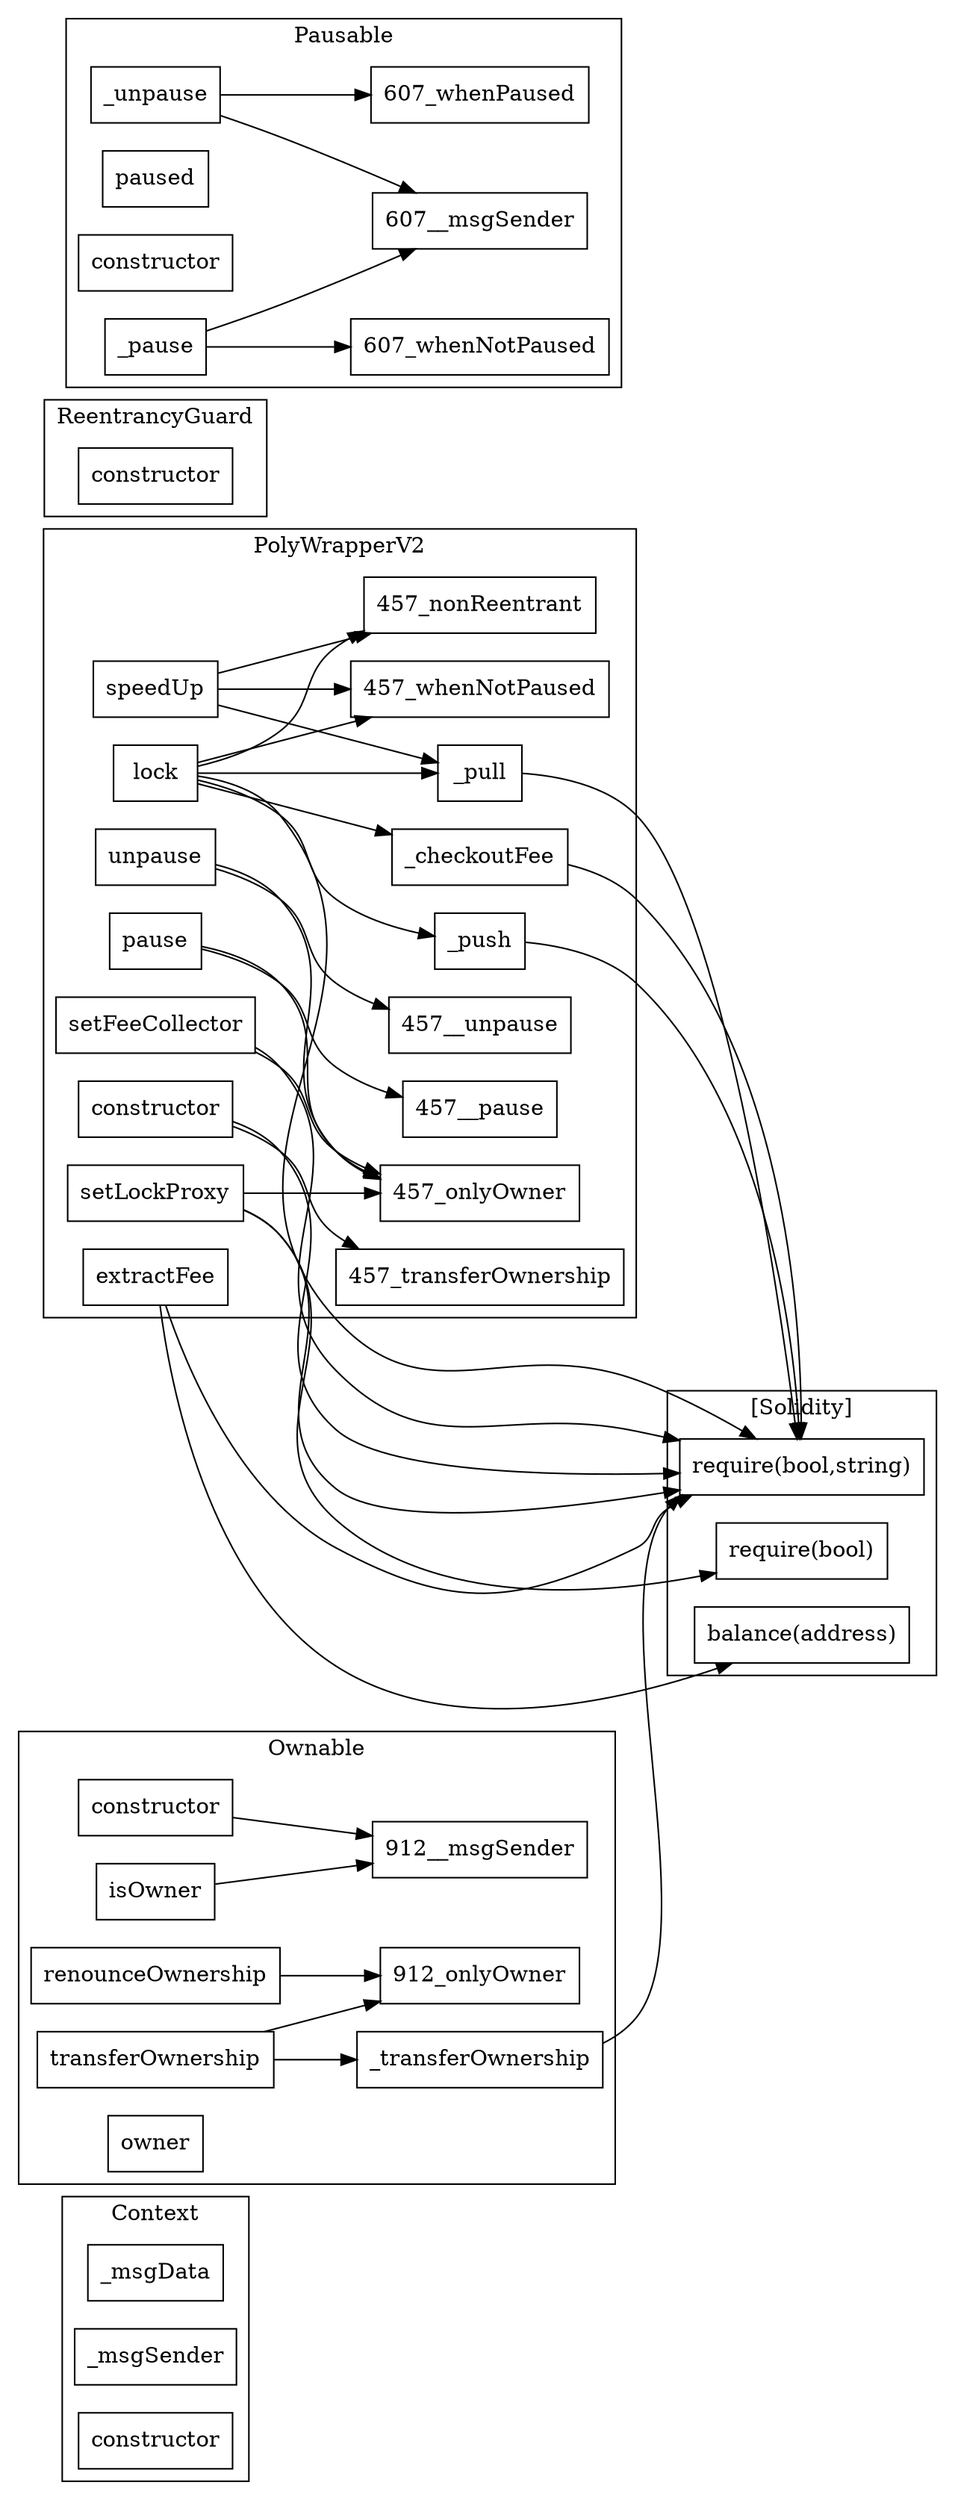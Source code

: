 strict digraph {
rankdir="LR"
node [shape=box]
subgraph cluster_1255_Context {
label = "Context"
"1255__msgData" [label="_msgData"]
"1255__msgSender" [label="_msgSender"]
"1255_constructor" [label="constructor"]
}subgraph cluster_457_PolyWrapperV2 {
label = "PolyWrapperV2"
"457_unpause" [label="unpause"]
"457_speedUp" [label="speedUp"]
"457__pull" [label="_pull"]
"457__checkoutFee" [label="_checkoutFee"]
"457_lock" [label="lock"]
"457_pause" [label="pause"]
"457__push" [label="_push"]
"457_constructor" [label="constructor"]
"457_extractFee" [label="extractFee"]
"457_setFeeCollector" [label="setFeeCollector"]
"457_setLockProxy" [label="setLockProxy"]
"457_unpause" -> "457_onlyOwner"
"457_pause" -> "457__pause"
"457_unpause" -> "457__unpause"
"457_lock" -> "457__checkoutFee"
"457_pause" -> "457_onlyOwner"
"457_lock" -> "457_whenNotPaused"
"457_lock" -> "457_nonReentrant"
"457_lock" -> "457__pull"
"457_lock" -> "457__push"
"457_speedUp" -> "457_nonReentrant"
"457_setFeeCollector" -> "457_onlyOwner"
"457_constructor" -> "457_transferOwnership"
"457_setLockProxy" -> "457_onlyOwner"
"457_speedUp" -> "457_whenNotPaused"
"457_speedUp" -> "457__pull"
}subgraph cluster_1228_ReentrancyGuard {
label = "ReentrancyGuard"
"1228_constructor" [label="constructor"]
}subgraph cluster_912_Ownable {
label = "Ownable"
"912_isOwner" [label="isOwner"]
"912_constructor" [label="constructor"]
"912_renounceOwnership" [label="renounceOwnership"]
"912_transferOwnership" [label="transferOwnership"]
"912_owner" [label="owner"]
"912__transferOwnership" [label="_transferOwnership"]
"912_transferOwnership" -> "912__transferOwnership"
"912_transferOwnership" -> "912_onlyOwner"
"912_isOwner" -> "912__msgSender"
"912_renounceOwnership" -> "912_onlyOwner"
"912_constructor" -> "912__msgSender"
}subgraph cluster_607_Pausable {
label = "Pausable"
"607__unpause" [label="_unpause"]
"607_paused" [label="paused"]
"607_constructor" [label="constructor"]
"607__pause" [label="_pause"]
"607__unpause" -> "607_whenPaused"
"607__unpause" -> "607__msgSender"
"607__pause" -> "607__msgSender"
"607__pause" -> "607_whenNotPaused"
}subgraph cluster_solidity {
label = "[Solidity]"
"require(bool)" 
"require(bool,string)" 
"balance(address)" 
"457_setLockProxy" -> "require(bool,string)"
"457__pull" -> "require(bool,string)"
"457_lock" -> "require(bool,string)"
"457__push" -> "require(bool,string)"
"457_extractFee" -> "balance(address)"
"457_constructor" -> "require(bool,string)"
"457_extractFee" -> "require(bool,string)"
"457_setLockProxy" -> "require(bool)"
"457__checkoutFee" -> "require(bool,string)"
"457_setFeeCollector" -> "require(bool,string)"
"912__transferOwnership" -> "require(bool,string)"
}
}